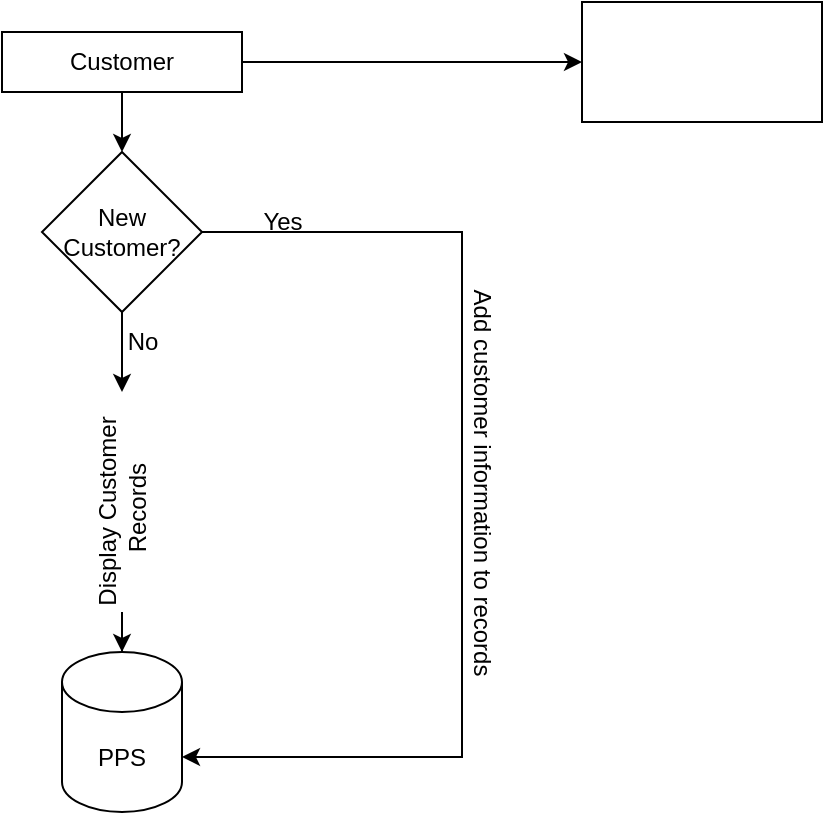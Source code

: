 <mxfile version="21.2.0" type="github">
  <diagram name="Page-1" id="OOlPxlB5Ag2BuIWwY0A2">
    <mxGraphModel dx="1006" dy="640" grid="1" gridSize="10" guides="1" tooltips="1" connect="1" arrows="1" fold="1" page="1" pageScale="1" pageWidth="850" pageHeight="1100" math="0" shadow="0">
      <root>
        <mxCell id="0" />
        <mxCell id="1" parent="0" />
        <mxCell id="YOALyTwaxrcfDbiU7Uk--3" value="" style="edgeStyle=orthogonalEdgeStyle;rounded=0;orthogonalLoop=1;jettySize=auto;html=1;" edge="1" parent="1" source="YOALyTwaxrcfDbiU7Uk--1">
          <mxGeometry relative="1" as="geometry">
            <mxPoint x="210" y="200" as="targetPoint" />
          </mxGeometry>
        </mxCell>
        <mxCell id="YOALyTwaxrcfDbiU7Uk--15" value="" style="edgeStyle=orthogonalEdgeStyle;rounded=0;orthogonalLoop=1;jettySize=auto;html=1;" edge="1" parent="1" source="YOALyTwaxrcfDbiU7Uk--1" target="YOALyTwaxrcfDbiU7Uk--14">
          <mxGeometry relative="1" as="geometry" />
        </mxCell>
        <mxCell id="YOALyTwaxrcfDbiU7Uk--1" value="Customer" style="rounded=0;whiteSpace=wrap;html=1;" vertex="1" parent="1">
          <mxGeometry x="150" y="140" width="120" height="30" as="geometry" />
        </mxCell>
        <mxCell id="YOALyTwaxrcfDbiU7Uk--7" value="" style="edgeStyle=orthogonalEdgeStyle;rounded=0;orthogonalLoop=1;jettySize=auto;html=1;" edge="1" parent="1" source="YOALyTwaxrcfDbiU7Uk--8" target="YOALyTwaxrcfDbiU7Uk--6">
          <mxGeometry relative="1" as="geometry" />
        </mxCell>
        <mxCell id="YOALyTwaxrcfDbiU7Uk--11" style="edgeStyle=orthogonalEdgeStyle;rounded=0;orthogonalLoop=1;jettySize=auto;html=1;entryX=1;entryY=0;entryDx=0;entryDy=52.5;entryPerimeter=0;" edge="1" parent="1" source="YOALyTwaxrcfDbiU7Uk--5" target="YOALyTwaxrcfDbiU7Uk--6">
          <mxGeometry relative="1" as="geometry">
            <Array as="points">
              <mxPoint x="380" y="240" />
              <mxPoint x="380" y="503" />
            </Array>
          </mxGeometry>
        </mxCell>
        <mxCell id="YOALyTwaxrcfDbiU7Uk--5" value="New Customer?" style="rhombus;whiteSpace=wrap;html=1;" vertex="1" parent="1">
          <mxGeometry x="170" y="200" width="80" height="80" as="geometry" />
        </mxCell>
        <mxCell id="YOALyTwaxrcfDbiU7Uk--6" value="PPS" style="shape=cylinder3;whiteSpace=wrap;html=1;boundedLbl=1;backgroundOutline=1;size=15;" vertex="1" parent="1">
          <mxGeometry x="180" y="450" width="60" height="80" as="geometry" />
        </mxCell>
        <mxCell id="YOALyTwaxrcfDbiU7Uk--9" value="" style="edgeStyle=orthogonalEdgeStyle;rounded=0;orthogonalLoop=1;jettySize=auto;html=1;" edge="1" parent="1" source="YOALyTwaxrcfDbiU7Uk--5" target="YOALyTwaxrcfDbiU7Uk--8">
          <mxGeometry relative="1" as="geometry">
            <mxPoint x="210" y="280" as="sourcePoint" />
            <mxPoint x="210" y="400" as="targetPoint" />
          </mxGeometry>
        </mxCell>
        <mxCell id="YOALyTwaxrcfDbiU7Uk--8" value="Display Customer&lt;br&gt;&amp;nbsp;Records" style="text;html=1;align=center;verticalAlign=middle;resizable=0;points=[];autosize=1;strokeColor=none;fillColor=none;rotation=-90;" vertex="1" parent="1">
          <mxGeometry x="150" y="360" width="120" height="40" as="geometry" />
        </mxCell>
        <mxCell id="YOALyTwaxrcfDbiU7Uk--10" value="Yes&lt;br&gt;" style="text;html=1;align=center;verticalAlign=middle;resizable=0;points=[];autosize=1;strokeColor=none;fillColor=none;" vertex="1" parent="1">
          <mxGeometry x="270" y="220" width="40" height="30" as="geometry" />
        </mxCell>
        <mxCell id="YOALyTwaxrcfDbiU7Uk--12" value="No" style="text;html=1;align=center;verticalAlign=middle;resizable=0;points=[];autosize=1;strokeColor=none;fillColor=none;" vertex="1" parent="1">
          <mxGeometry x="200" y="280" width="40" height="30" as="geometry" />
        </mxCell>
        <mxCell id="YOALyTwaxrcfDbiU7Uk--13" value="Add customer information to records" style="text;html=1;align=center;verticalAlign=middle;resizable=0;points=[];autosize=1;strokeColor=none;fillColor=none;rotation=90;" vertex="1" parent="1">
          <mxGeometry x="280" y="350" width="220" height="30" as="geometry" />
        </mxCell>
        <mxCell id="YOALyTwaxrcfDbiU7Uk--14" value="" style="whiteSpace=wrap;html=1;rounded=0;" vertex="1" parent="1">
          <mxGeometry x="440" y="125" width="120" height="60" as="geometry" />
        </mxCell>
      </root>
    </mxGraphModel>
  </diagram>
</mxfile>
